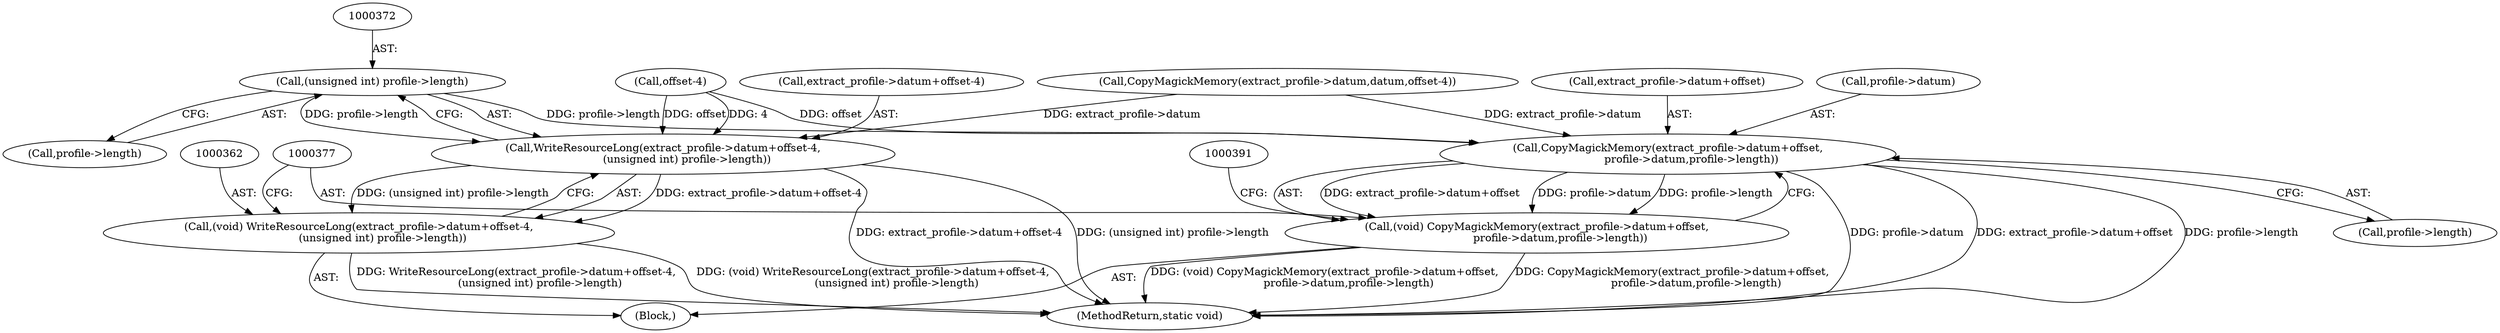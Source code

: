 digraph "0_ImageMagick_478cce544fdf1de882d78381768458f397964453@pointer" {
"1000371" [label="(Call,(unsigned int) profile->length)"];
"1000363" [label="(Call,WriteResourceLong(extract_profile->datum+offset-4,\n              (unsigned int) profile->length))"];
"1000361" [label="(Call,(void) WriteResourceLong(extract_profile->datum+offset-4,\n              (unsigned int) profile->length))"];
"1000378" [label="(Call,CopyMagickMemory(extract_profile->datum+offset,\n              profile->datum,profile->length))"];
"1000376" [label="(Call,(void) CopyMagickMemory(extract_profile->datum+offset,\n              profile->datum,profile->length))"];
"1000361" [label="(Call,(void) WriteResourceLong(extract_profile->datum+offset-4,\n              (unsigned int) profile->length))"];
"1000373" [label="(Call,profile->length)"];
"1000378" [label="(Call,CopyMagickMemory(extract_profile->datum+offset,\n              profile->datum,profile->length))"];
"1000379" [label="(Call,extract_profile->datum+offset)"];
"1000371" [label="(Call,(unsigned int) profile->length)"];
"1000368" [label="(Call,offset-4)"];
"1000324" [label="(Block,)"];
"1000364" [label="(Call,extract_profile->datum+offset-4)"];
"1000376" [label="(Call,(void) CopyMagickMemory(extract_profile->datum+offset,\n              profile->datum,profile->length))"];
"1000363" [label="(Call,WriteResourceLong(extract_profile->datum+offset-4,\n              (unsigned int) profile->length))"];
"1000387" [label="(Call,profile->length)"];
"1000353" [label="(Call,CopyMagickMemory(extract_profile->datum,datum,offset-4))"];
"1000421" [label="(MethodReturn,static void)"];
"1000384" [label="(Call,profile->datum)"];
"1000371" -> "1000363"  [label="AST: "];
"1000371" -> "1000373"  [label="CFG: "];
"1000372" -> "1000371"  [label="AST: "];
"1000373" -> "1000371"  [label="AST: "];
"1000363" -> "1000371"  [label="CFG: "];
"1000371" -> "1000363"  [label="DDG: profile->length"];
"1000371" -> "1000378"  [label="DDG: profile->length"];
"1000363" -> "1000361"  [label="AST: "];
"1000364" -> "1000363"  [label="AST: "];
"1000361" -> "1000363"  [label="CFG: "];
"1000363" -> "1000421"  [label="DDG: extract_profile->datum+offset-4"];
"1000363" -> "1000421"  [label="DDG: (unsigned int) profile->length"];
"1000363" -> "1000361"  [label="DDG: extract_profile->datum+offset-4"];
"1000363" -> "1000361"  [label="DDG: (unsigned int) profile->length"];
"1000353" -> "1000363"  [label="DDG: extract_profile->datum"];
"1000368" -> "1000363"  [label="DDG: offset"];
"1000368" -> "1000363"  [label="DDG: 4"];
"1000361" -> "1000324"  [label="AST: "];
"1000362" -> "1000361"  [label="AST: "];
"1000377" -> "1000361"  [label="CFG: "];
"1000361" -> "1000421"  [label="DDG: (void) WriteResourceLong(extract_profile->datum+offset-4,\n              (unsigned int) profile->length)"];
"1000361" -> "1000421"  [label="DDG: WriteResourceLong(extract_profile->datum+offset-4,\n              (unsigned int) profile->length)"];
"1000378" -> "1000376"  [label="AST: "];
"1000378" -> "1000387"  [label="CFG: "];
"1000379" -> "1000378"  [label="AST: "];
"1000384" -> "1000378"  [label="AST: "];
"1000387" -> "1000378"  [label="AST: "];
"1000376" -> "1000378"  [label="CFG: "];
"1000378" -> "1000421"  [label="DDG: profile->datum"];
"1000378" -> "1000421"  [label="DDG: extract_profile->datum+offset"];
"1000378" -> "1000421"  [label="DDG: profile->length"];
"1000378" -> "1000376"  [label="DDG: extract_profile->datum+offset"];
"1000378" -> "1000376"  [label="DDG: profile->datum"];
"1000378" -> "1000376"  [label="DDG: profile->length"];
"1000353" -> "1000378"  [label="DDG: extract_profile->datum"];
"1000368" -> "1000378"  [label="DDG: offset"];
"1000376" -> "1000324"  [label="AST: "];
"1000377" -> "1000376"  [label="AST: "];
"1000391" -> "1000376"  [label="CFG: "];
"1000376" -> "1000421"  [label="DDG: (void) CopyMagickMemory(extract_profile->datum+offset,\n              profile->datum,profile->length)"];
"1000376" -> "1000421"  [label="DDG: CopyMagickMemory(extract_profile->datum+offset,\n              profile->datum,profile->length)"];
}
